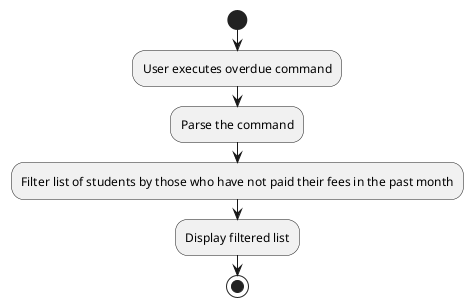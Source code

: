 @startuml
start
:User executes overdue command;
:Parse the command;
:Filter list of students by those who have not paid their fees in the past month;
:Display filtered list;
stop
@enduml
